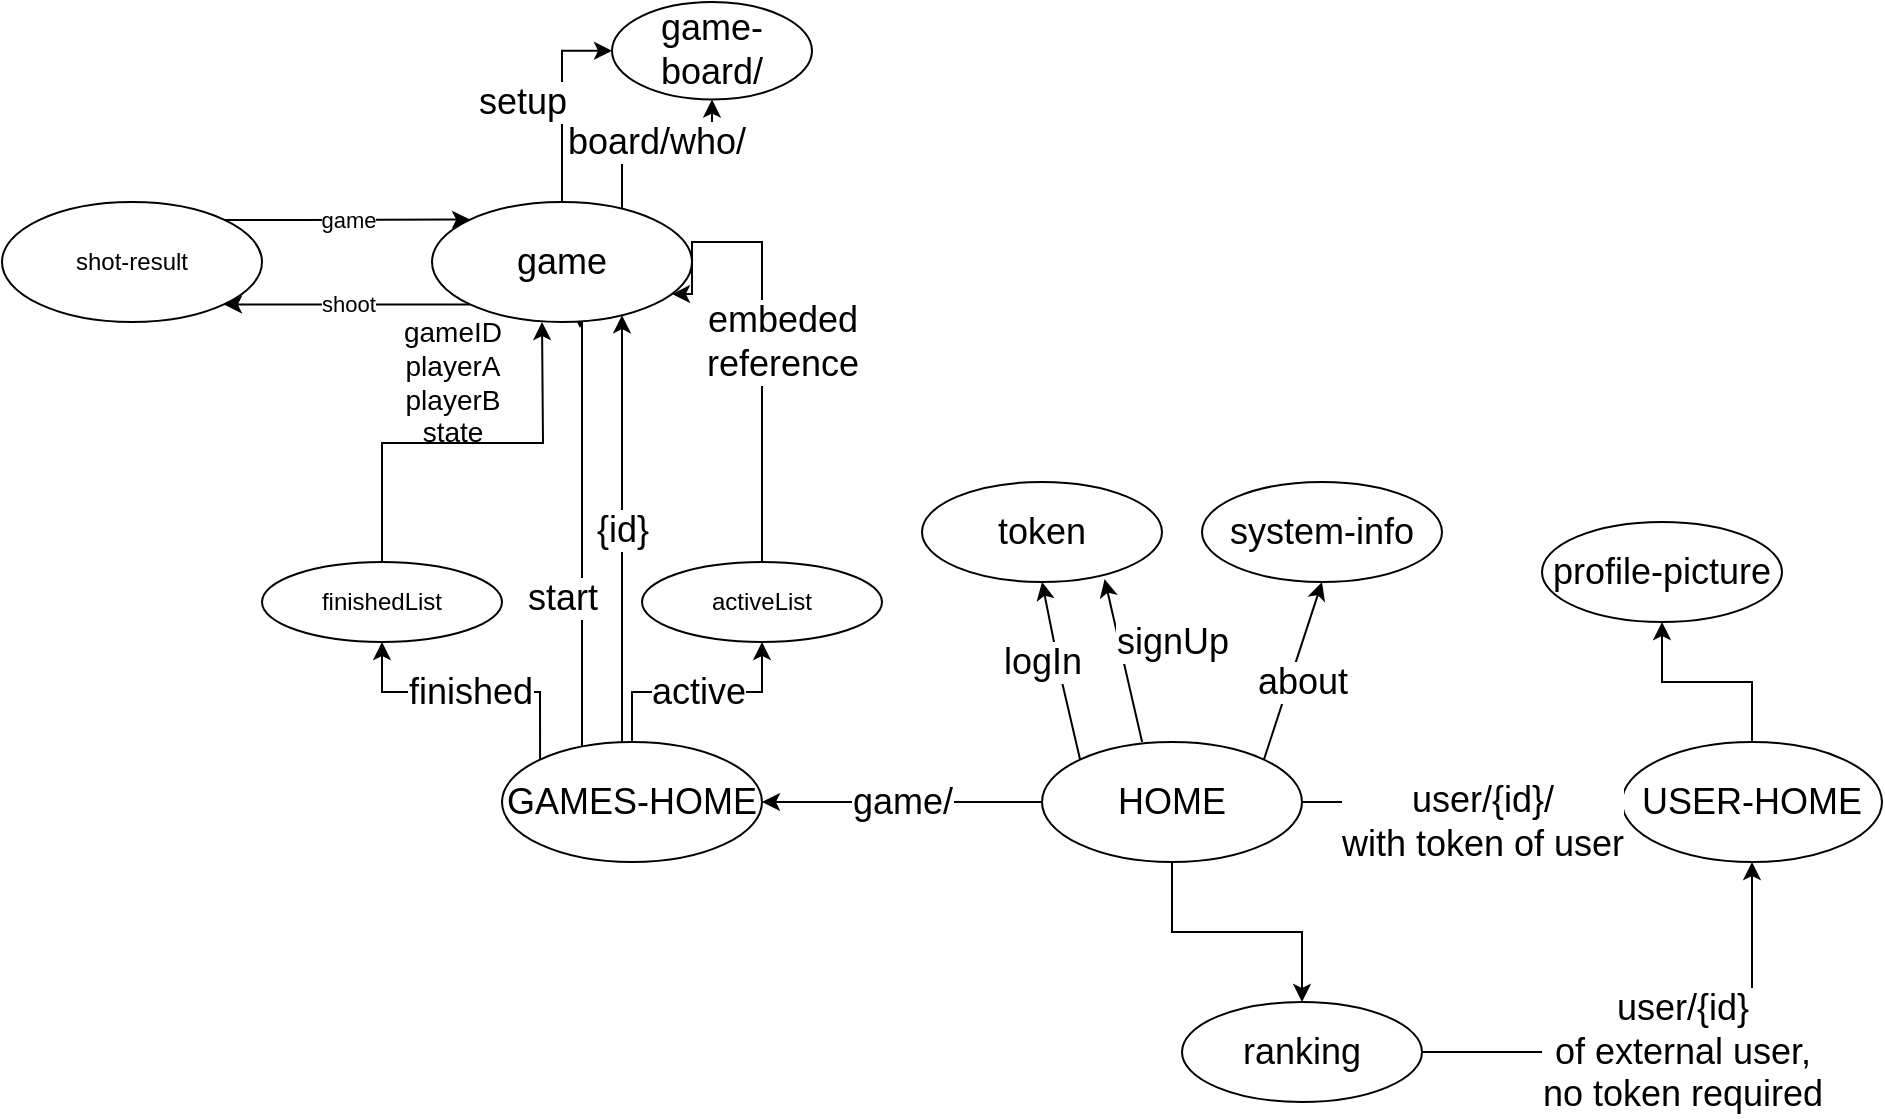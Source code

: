 <mxfile version="20.5.1" type="device"><diagram id="sc2g-Gm_SL9YzkQwPfbZ" name="Page-1"><mxGraphModel dx="1967" dy="530" grid="1" gridSize="10" guides="1" tooltips="1" connect="1" arrows="1" fold="1" page="1" pageScale="1" pageWidth="850" pageHeight="1100" math="0" shadow="0"><root><mxCell id="0"/><mxCell id="1" parent="0"/><mxCell id="DZLCc4u156kY0zvYMs4y-6" value="game/" style="edgeStyle=orthogonalEdgeStyle;rounded=0;orthogonalLoop=1;jettySize=auto;html=1;entryX=1;entryY=0.5;entryDx=0;entryDy=0;fontSize=18;" parent="1" source="DZLCc4u156kY0zvYMs4y-1" target="DZLCc4u156kY0zvYMs4y-3" edge="1"><mxGeometry relative="1" as="geometry"/></mxCell><mxCell id="cptzEknkDJ8NSWt3derv-18" style="edgeStyle=orthogonalEdgeStyle;rounded=0;orthogonalLoop=1;jettySize=auto;html=1;fontSize=18;" parent="1" source="DZLCc4u156kY0zvYMs4y-1" target="cptzEknkDJ8NSWt3derv-17" edge="1"><mxGeometry relative="1" as="geometry"/></mxCell><mxCell id="DZLCc4u156kY0zvYMs4y-1" value="&lt;font style=&quot;font-size: 18px;&quot;&gt;HOME&lt;/font&gt;" style="ellipse;whiteSpace=wrap;html=1;" parent="1" vertex="1"><mxGeometry x="340" y="820" width="130" height="60" as="geometry"/></mxCell><mxCell id="cptzEknkDJ8NSWt3derv-21" style="edgeStyle=orthogonalEdgeStyle;rounded=0;orthogonalLoop=1;jettySize=auto;html=1;entryX=0.5;entryY=1;entryDx=0;entryDy=0;fontSize=18;" parent="1" source="DZLCc4u156kY0zvYMs4y-2" target="cptzEknkDJ8NSWt3derv-20" edge="1"><mxGeometry relative="1" as="geometry"/></mxCell><mxCell id="DZLCc4u156kY0zvYMs4y-2" value="&lt;font style=&quot;font-size: 18px;&quot;&gt;USER-HOME&lt;/font&gt;" style="ellipse;whiteSpace=wrap;html=1;" parent="1" vertex="1"><mxGeometry x="630" y="820" width="130" height="60" as="geometry"/></mxCell><mxCell id="cptzEknkDJ8NSWt3derv-7" value="active" style="edgeStyle=orthogonalEdgeStyle;rounded=0;orthogonalLoop=1;jettySize=auto;html=1;entryX=0.5;entryY=1;entryDx=0;entryDy=0;fontSize=18;" parent="1" source="DZLCc4u156kY0zvYMs4y-3" target="cptzEknkDJ8NSWt3derv-4" edge="1"><mxGeometry relative="1" as="geometry"/></mxCell><mxCell id="cptzEknkDJ8NSWt3derv-13" value="{id}" style="edgeStyle=orthogonalEdgeStyle;rounded=0;orthogonalLoop=1;jettySize=auto;html=1;fontSize=18;" parent="1" source="DZLCc4u156kY0zvYMs4y-3" target="DZLCc4u156kY0zvYMs4y-22" edge="1"><mxGeometry relative="1" as="geometry"><Array as="points"><mxPoint x="130" y="750"/><mxPoint x="130" y="750"/></Array></mxGeometry></mxCell><mxCell id="cptzEknkDJ8NSWt3derv-16" value="start" style="edgeStyle=orthogonalEdgeStyle;rounded=0;orthogonalLoop=1;jettySize=auto;html=1;exitX=0;exitY=0;exitDx=0;exitDy=0;entryX=0.569;entryY=1.05;entryDx=0;entryDy=0;entryPerimeter=0;fontSize=18;" parent="1" source="DZLCc4u156kY0zvYMs4y-3" target="DZLCc4u156kY0zvYMs4y-22" edge="1"><mxGeometry x="-0.168" y="10" relative="1" as="geometry"><Array as="points"><mxPoint x="110" y="829"/><mxPoint x="110" y="610"/><mxPoint x="109" y="610"/></Array><mxPoint as="offset"/></mxGeometry></mxCell><mxCell id="cptzEknkDJ8NSWt3derv-25" value="finished" style="edgeStyle=orthogonalEdgeStyle;rounded=0;orthogonalLoop=1;jettySize=auto;html=1;exitX=0;exitY=0;exitDx=0;exitDy=0;entryX=0.5;entryY=1;entryDx=0;entryDy=0;fontSize=18;" parent="1" source="DZLCc4u156kY0zvYMs4y-3" target="cptzEknkDJ8NSWt3derv-24" edge="1"><mxGeometry relative="1" as="geometry"/></mxCell><mxCell id="DZLCc4u156kY0zvYMs4y-3" value="&lt;font style=&quot;font-size: 18px;&quot;&gt;GAMES-HOME&lt;/font&gt;" style="ellipse;whiteSpace=wrap;html=1;" parent="1" vertex="1"><mxGeometry x="70" y="820" width="130" height="60" as="geometry"/></mxCell><mxCell id="DZLCc4u156kY0zvYMs4y-5" value="&lt;div&gt;user/{id}/&lt;/div&gt;&lt;div&gt;with token of user&lt;br&gt;&lt;/div&gt;" style="endArrow=classic;html=1;rounded=0;fontSize=18;entryX=0;entryY=0.5;entryDx=0;entryDy=0;exitX=1;exitY=0.5;exitDx=0;exitDy=0;" parent="1" source="DZLCc4u156kY0zvYMs4y-1" target="DZLCc4u156kY0zvYMs4y-2" edge="1"><mxGeometry x="0.125" y="-10" width="50" height="50" relative="1" as="geometry"><mxPoint x="420" y="870" as="sourcePoint"/><mxPoint x="470" y="820" as="targetPoint"/><mxPoint as="offset"/></mxGeometry></mxCell><mxCell id="DZLCc4u156kY0zvYMs4y-7" value="token" style="ellipse;whiteSpace=wrap;html=1;fontSize=18;" parent="1" vertex="1"><mxGeometry x="280" y="690" width="120" height="50" as="geometry"/></mxCell><mxCell id="DZLCc4u156kY0zvYMs4y-9" value="logIn" style="endArrow=classic;html=1;rounded=0;fontSize=18;entryX=0.5;entryY=1;entryDx=0;entryDy=0;exitX=0;exitY=0;exitDx=0;exitDy=0;" parent="1" source="DZLCc4u156kY0zvYMs4y-1" target="DZLCc4u156kY0zvYMs4y-7" edge="1"><mxGeometry x="0.136" y="8" width="50" height="50" relative="1" as="geometry"><mxPoint x="440" y="800" as="sourcePoint"/><mxPoint x="490" y="750" as="targetPoint"/><Array as="points"><mxPoint x="350" y="790"/></Array><mxPoint as="offset"/></mxGeometry></mxCell><mxCell id="DZLCc4u156kY0zvYMs4y-11" value="system-info" style="ellipse;whiteSpace=wrap;html=1;fontSize=18;" parent="1" vertex="1"><mxGeometry x="420" y="690" width="120" height="50" as="geometry"/></mxCell><mxCell id="DZLCc4u156kY0zvYMs4y-12" value="" style="endArrow=classic;html=1;rounded=0;fontSize=18;exitX=1;exitY=0;exitDx=0;exitDy=0;entryX=0.5;entryY=1;entryDx=0;entryDy=0;" parent="1" source="DZLCc4u156kY0zvYMs4y-1" target="DZLCc4u156kY0zvYMs4y-11" edge="1"><mxGeometry width="50" height="50" relative="1" as="geometry"><mxPoint x="440" y="800" as="sourcePoint"/><mxPoint x="490" y="750" as="targetPoint"/></mxGeometry></mxCell><mxCell id="DZLCc4u156kY0zvYMs4y-14" value="about" style="edgeLabel;html=1;align=center;verticalAlign=middle;resizable=0;points=[];fontSize=18;" parent="DZLCc4u156kY0zvYMs4y-12" vertex="1" connectable="0"><mxGeometry x="0.265" y="3" relative="1" as="geometry"><mxPoint x="3" y="18" as="offset"/></mxGeometry></mxCell><mxCell id="DZLCc4u156kY0zvYMs4y-15" value="signUp" style="endArrow=classic;html=1;rounded=0;fontSize=18;entryX=0.761;entryY=0.971;entryDx=0;entryDy=0;entryPerimeter=0;exitX=0.385;exitY=0;exitDx=0;exitDy=0;exitPerimeter=0;" parent="1" source="DZLCc4u156kY0zvYMs4y-1" target="DZLCc4u156kY0zvYMs4y-7" edge="1"><mxGeometry x="0.086" y="-26" width="50" height="50" relative="1" as="geometry"><mxPoint x="440" y="800" as="sourcePoint"/><mxPoint x="490" y="750" as="targetPoint"/><mxPoint as="offset"/></mxGeometry></mxCell><mxCell id="DZLCc4u156kY0zvYMs4y-30" value="board/who/" style="edgeStyle=orthogonalEdgeStyle;rounded=0;orthogonalLoop=1;jettySize=auto;html=1;entryX=0.5;entryY=1;entryDx=0;entryDy=0;fontSize=18;" parent="1" source="DZLCc4u156kY0zvYMs4y-22" target="DZLCc4u156kY0zvYMs4y-29" edge="1"><mxGeometry relative="1" as="geometry"><Array as="points"><mxPoint x="130" y="520"/><mxPoint x="175" y="520"/></Array></mxGeometry></mxCell><mxCell id="cptzEknkDJ8NSWt3derv-2" value="shoot" style="edgeStyle=orthogonalEdgeStyle;rounded=0;orthogonalLoop=1;jettySize=auto;html=1;exitX=0;exitY=1;exitDx=0;exitDy=0;entryX=1;entryY=1;entryDx=0;entryDy=0;" parent="1" source="DZLCc4u156kY0zvYMs4y-22" target="cptzEknkDJ8NSWt3derv-1" edge="1"><mxGeometry relative="1" as="geometry"/></mxCell><mxCell id="cptzEknkDJ8NSWt3derv-10" value="setup" style="edgeStyle=orthogonalEdgeStyle;rounded=0;orthogonalLoop=1;jettySize=auto;html=1;exitX=0.5;exitY=0;exitDx=0;exitDy=0;entryX=0;entryY=0.5;entryDx=0;entryDy=0;fontSize=18;" parent="1" source="DZLCc4u156kY0zvYMs4y-22" target="DZLCc4u156kY0zvYMs4y-29" edge="1"><mxGeometry x="-0.006" y="20" relative="1" as="geometry"><mxPoint as="offset"/></mxGeometry></mxCell><mxCell id="DZLCc4u156kY0zvYMs4y-22" value="&lt;font style=&quot;font-size: 18px;&quot;&gt;game&lt;/font&gt;" style="ellipse;whiteSpace=wrap;html=1;" parent="1" vertex="1"><mxGeometry x="35" y="550" width="130" height="60" as="geometry"/></mxCell><mxCell id="DZLCc4u156kY0zvYMs4y-29" value="game-board/" style="ellipse;whiteSpace=wrap;html=1;fontSize=18;" parent="1" vertex="1"><mxGeometry x="125" y="450" width="100" height="48.75" as="geometry"/></mxCell><mxCell id="cptzEknkDJ8NSWt3derv-3" value="game" style="edgeStyle=orthogonalEdgeStyle;rounded=0;orthogonalLoop=1;jettySize=auto;html=1;entryX=0;entryY=0;entryDx=0;entryDy=0;" parent="1" source="cptzEknkDJ8NSWt3derv-1" target="DZLCc4u156kY0zvYMs4y-22" edge="1"><mxGeometry relative="1" as="geometry"><Array as="points"><mxPoint x="-30" y="559"/><mxPoint x="-30" y="559"/></Array></mxGeometry></mxCell><mxCell id="cptzEknkDJ8NSWt3derv-1" value="shot-result" style="ellipse;whiteSpace=wrap;html=1;" parent="1" vertex="1"><mxGeometry x="-180" y="550" width="130" height="60" as="geometry"/></mxCell><mxCell id="cptzEknkDJ8NSWt3derv-8" value="&lt;div&gt;embeded&lt;/div&gt;&lt;div&gt;reference&lt;/div&gt;" style="edgeStyle=orthogonalEdgeStyle;rounded=0;orthogonalLoop=1;jettySize=auto;html=1;entryX=0.923;entryY=0.767;entryDx=0;entryDy=0;fontSize=18;entryPerimeter=0;" parent="1" source="cptzEknkDJ8NSWt3derv-4" target="DZLCc4u156kY0zvYMs4y-22" edge="1"><mxGeometry x="-0.048" y="-10" relative="1" as="geometry"><mxPoint x="165" y="675" as="targetPoint"/><Array as="points"><mxPoint x="200" y="570"/><mxPoint x="165" y="570"/><mxPoint x="165" y="596"/></Array><mxPoint as="offset"/></mxGeometry></mxCell><mxCell id="cptzEknkDJ8NSWt3derv-4" value="activeList" style="ellipse;whiteSpace=wrap;html=1;" parent="1" vertex="1"><mxGeometry x="140" y="730" width="120" height="40" as="geometry"/></mxCell><mxCell id="cptzEknkDJ8NSWt3derv-9" value="gameID&lt;br style=&quot;font-size: 14px;&quot;&gt;playerA&lt;br style=&quot;font-size: 14px;&quot;&gt;playerB&lt;br style=&quot;font-size: 14px;&quot;&gt;state" style="text;html=1;align=center;verticalAlign=middle;resizable=0;points=[];autosize=1;strokeColor=none;fillColor=none;fontSize=14;" parent="1" vertex="1"><mxGeometry x="10" y="600" width="70" height="80" as="geometry"/></mxCell><mxCell id="cptzEknkDJ8NSWt3derv-19" value="&lt;div&gt;user/{id}&lt;/div&gt;&lt;div&gt;of external user, &lt;br&gt;&lt;/div&gt;&lt;div&gt;no token required&lt;br&gt;&lt;/div&gt;" style="edgeStyle=orthogonalEdgeStyle;rounded=0;orthogonalLoop=1;jettySize=auto;html=1;entryX=0.5;entryY=1;entryDx=0;entryDy=0;fontSize=18;" parent="1" source="cptzEknkDJ8NSWt3derv-17" target="DZLCc4u156kY0zvYMs4y-2" edge="1"><mxGeometry relative="1" as="geometry"/></mxCell><mxCell id="cptzEknkDJ8NSWt3derv-17" value="ranking" style="ellipse;whiteSpace=wrap;html=1;fontSize=18;" parent="1" vertex="1"><mxGeometry x="410" y="950" width="120" height="50" as="geometry"/></mxCell><mxCell id="cptzEknkDJ8NSWt3derv-20" value="profile-picture" style="ellipse;whiteSpace=wrap;html=1;fontSize=18;" parent="1" vertex="1"><mxGeometry x="590" y="710" width="120" height="50" as="geometry"/></mxCell><mxCell id="cptzEknkDJ8NSWt3derv-26" style="edgeStyle=orthogonalEdgeStyle;rounded=0;orthogonalLoop=1;jettySize=auto;html=1;exitX=0.5;exitY=0;exitDx=0;exitDy=0;fontSize=18;" parent="1" source="cptzEknkDJ8NSWt3derv-24" edge="1"><mxGeometry relative="1" as="geometry"><mxPoint x="90" y="610" as="targetPoint"/></mxGeometry></mxCell><mxCell id="cptzEknkDJ8NSWt3derv-24" value="finishedList" style="ellipse;whiteSpace=wrap;html=1;" parent="1" vertex="1"><mxGeometry x="-50" y="730" width="120" height="40" as="geometry"/></mxCell></root></mxGraphModel></diagram></mxfile>